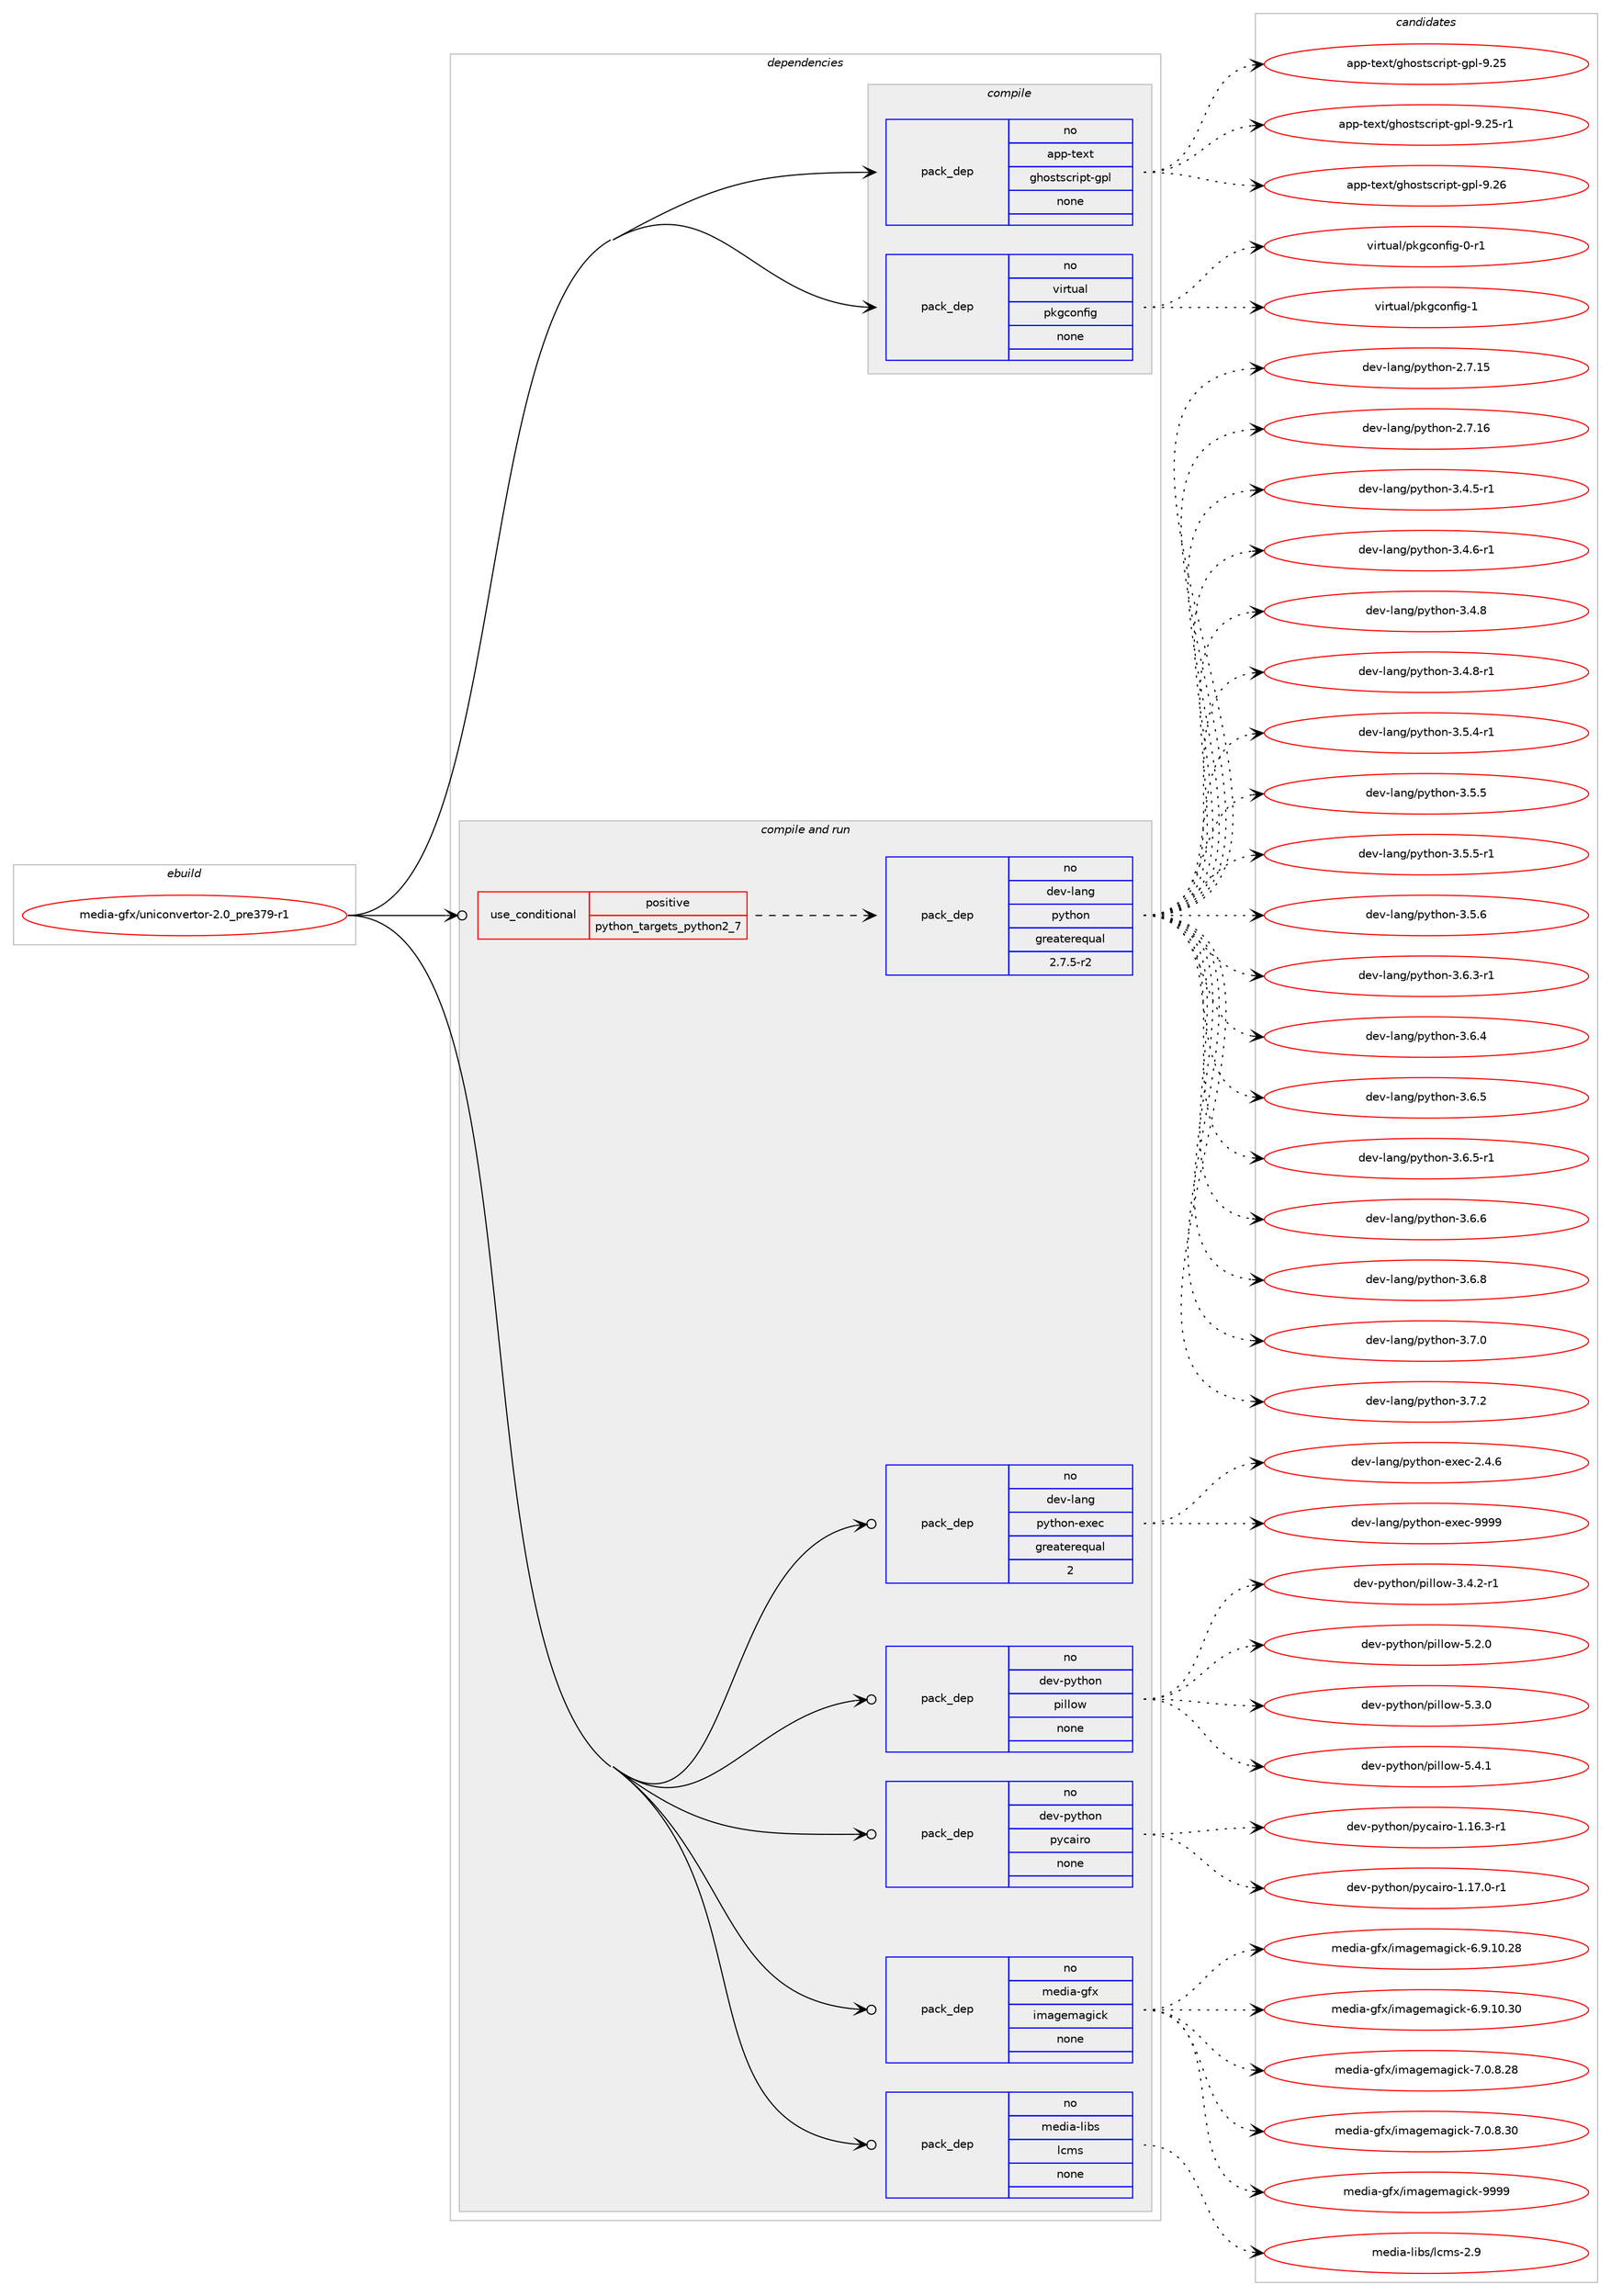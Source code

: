 digraph prolog {

# *************
# Graph options
# *************

newrank=true;
concentrate=true;
compound=true;
graph [rankdir=LR,fontname=Helvetica,fontsize=10,ranksep=1.5];#, ranksep=2.5, nodesep=0.2];
edge  [arrowhead=vee];
node  [fontname=Helvetica,fontsize=10];

# **********
# The ebuild
# **********

subgraph cluster_leftcol {
color=gray;
rank=same;
label=<<i>ebuild</i>>;
id [label="media-gfx/uniconvertor-2.0_pre379-r1", color=red, width=4, href="../media-gfx/uniconvertor-2.0_pre379-r1.svg"];
}

# ****************
# The dependencies
# ****************

subgraph cluster_midcol {
color=gray;
label=<<i>dependencies</i>>;
subgraph cluster_compile {
fillcolor="#eeeeee";
style=filled;
label=<<i>compile</i>>;
subgraph pack1149205 {
dependency1608190 [label=<<TABLE BORDER="0" CELLBORDER="1" CELLSPACING="0" CELLPADDING="4" WIDTH="220"><TR><TD ROWSPAN="6" CELLPADDING="30">pack_dep</TD></TR><TR><TD WIDTH="110">no</TD></TR><TR><TD>app-text</TD></TR><TR><TD>ghostscript-gpl</TD></TR><TR><TD>none</TD></TR><TR><TD></TD></TR></TABLE>>, shape=none, color=blue];
}
id:e -> dependency1608190:w [weight=20,style="solid",arrowhead="vee"];
subgraph pack1149206 {
dependency1608191 [label=<<TABLE BORDER="0" CELLBORDER="1" CELLSPACING="0" CELLPADDING="4" WIDTH="220"><TR><TD ROWSPAN="6" CELLPADDING="30">pack_dep</TD></TR><TR><TD WIDTH="110">no</TD></TR><TR><TD>virtual</TD></TR><TR><TD>pkgconfig</TD></TR><TR><TD>none</TD></TR><TR><TD></TD></TR></TABLE>>, shape=none, color=blue];
}
id:e -> dependency1608191:w [weight=20,style="solid",arrowhead="vee"];
}
subgraph cluster_compileandrun {
fillcolor="#eeeeee";
style=filled;
label=<<i>compile and run</i>>;
subgraph cond433347 {
dependency1608192 [label=<<TABLE BORDER="0" CELLBORDER="1" CELLSPACING="0" CELLPADDING="4"><TR><TD ROWSPAN="3" CELLPADDING="10">use_conditional</TD></TR><TR><TD>positive</TD></TR><TR><TD>python_targets_python2_7</TD></TR></TABLE>>, shape=none, color=red];
subgraph pack1149207 {
dependency1608193 [label=<<TABLE BORDER="0" CELLBORDER="1" CELLSPACING="0" CELLPADDING="4" WIDTH="220"><TR><TD ROWSPAN="6" CELLPADDING="30">pack_dep</TD></TR><TR><TD WIDTH="110">no</TD></TR><TR><TD>dev-lang</TD></TR><TR><TD>python</TD></TR><TR><TD>greaterequal</TD></TR><TR><TD>2.7.5-r2</TD></TR></TABLE>>, shape=none, color=blue];
}
dependency1608192:e -> dependency1608193:w [weight=20,style="dashed",arrowhead="vee"];
}
id:e -> dependency1608192:w [weight=20,style="solid",arrowhead="odotvee"];
subgraph pack1149208 {
dependency1608194 [label=<<TABLE BORDER="0" CELLBORDER="1" CELLSPACING="0" CELLPADDING="4" WIDTH="220"><TR><TD ROWSPAN="6" CELLPADDING="30">pack_dep</TD></TR><TR><TD WIDTH="110">no</TD></TR><TR><TD>dev-lang</TD></TR><TR><TD>python-exec</TD></TR><TR><TD>greaterequal</TD></TR><TR><TD>2</TD></TR></TABLE>>, shape=none, color=blue];
}
id:e -> dependency1608194:w [weight=20,style="solid",arrowhead="odotvee"];
subgraph pack1149209 {
dependency1608195 [label=<<TABLE BORDER="0" CELLBORDER="1" CELLSPACING="0" CELLPADDING="4" WIDTH="220"><TR><TD ROWSPAN="6" CELLPADDING="30">pack_dep</TD></TR><TR><TD WIDTH="110">no</TD></TR><TR><TD>dev-python</TD></TR><TR><TD>pillow</TD></TR><TR><TD>none</TD></TR><TR><TD></TD></TR></TABLE>>, shape=none, color=blue];
}
id:e -> dependency1608195:w [weight=20,style="solid",arrowhead="odotvee"];
subgraph pack1149210 {
dependency1608196 [label=<<TABLE BORDER="0" CELLBORDER="1" CELLSPACING="0" CELLPADDING="4" WIDTH="220"><TR><TD ROWSPAN="6" CELLPADDING="30">pack_dep</TD></TR><TR><TD WIDTH="110">no</TD></TR><TR><TD>dev-python</TD></TR><TR><TD>pycairo</TD></TR><TR><TD>none</TD></TR><TR><TD></TD></TR></TABLE>>, shape=none, color=blue];
}
id:e -> dependency1608196:w [weight=20,style="solid",arrowhead="odotvee"];
subgraph pack1149211 {
dependency1608197 [label=<<TABLE BORDER="0" CELLBORDER="1" CELLSPACING="0" CELLPADDING="4" WIDTH="220"><TR><TD ROWSPAN="6" CELLPADDING="30">pack_dep</TD></TR><TR><TD WIDTH="110">no</TD></TR><TR><TD>media-gfx</TD></TR><TR><TD>imagemagick</TD></TR><TR><TD>none</TD></TR><TR><TD></TD></TR></TABLE>>, shape=none, color=blue];
}
id:e -> dependency1608197:w [weight=20,style="solid",arrowhead="odotvee"];
subgraph pack1149212 {
dependency1608198 [label=<<TABLE BORDER="0" CELLBORDER="1" CELLSPACING="0" CELLPADDING="4" WIDTH="220"><TR><TD ROWSPAN="6" CELLPADDING="30">pack_dep</TD></TR><TR><TD WIDTH="110">no</TD></TR><TR><TD>media-libs</TD></TR><TR><TD>lcms</TD></TR><TR><TD>none</TD></TR><TR><TD></TD></TR></TABLE>>, shape=none, color=blue];
}
id:e -> dependency1608198:w [weight=20,style="solid",arrowhead="odotvee"];
}
subgraph cluster_run {
fillcolor="#eeeeee";
style=filled;
label=<<i>run</i>>;
}
}

# **************
# The candidates
# **************

subgraph cluster_choices {
rank=same;
color=gray;
label=<<i>candidates</i>>;

subgraph choice1149205 {
color=black;
nodesep=1;
choice97112112451161011201164710310411111511611599114105112116451031121084557465053 [label="app-text/ghostscript-gpl-9.25", color=red, width=4,href="../app-text/ghostscript-gpl-9.25.svg"];
choice971121124511610112011647103104111115116115991141051121164510311210845574650534511449 [label="app-text/ghostscript-gpl-9.25-r1", color=red, width=4,href="../app-text/ghostscript-gpl-9.25-r1.svg"];
choice97112112451161011201164710310411111511611599114105112116451031121084557465054 [label="app-text/ghostscript-gpl-9.26", color=red, width=4,href="../app-text/ghostscript-gpl-9.26.svg"];
dependency1608190:e -> choice97112112451161011201164710310411111511611599114105112116451031121084557465053:w [style=dotted,weight="100"];
dependency1608190:e -> choice971121124511610112011647103104111115116115991141051121164510311210845574650534511449:w [style=dotted,weight="100"];
dependency1608190:e -> choice97112112451161011201164710310411111511611599114105112116451031121084557465054:w [style=dotted,weight="100"];
}
subgraph choice1149206 {
color=black;
nodesep=1;
choice11810511411611797108471121071039911111010210510345484511449 [label="virtual/pkgconfig-0-r1", color=red, width=4,href="../virtual/pkgconfig-0-r1.svg"];
choice1181051141161179710847112107103991111101021051034549 [label="virtual/pkgconfig-1", color=red, width=4,href="../virtual/pkgconfig-1.svg"];
dependency1608191:e -> choice11810511411611797108471121071039911111010210510345484511449:w [style=dotted,weight="100"];
dependency1608191:e -> choice1181051141161179710847112107103991111101021051034549:w [style=dotted,weight="100"];
}
subgraph choice1149207 {
color=black;
nodesep=1;
choice10010111845108971101034711212111610411111045504655464953 [label="dev-lang/python-2.7.15", color=red, width=4,href="../dev-lang/python-2.7.15.svg"];
choice10010111845108971101034711212111610411111045504655464954 [label="dev-lang/python-2.7.16", color=red, width=4,href="../dev-lang/python-2.7.16.svg"];
choice1001011184510897110103471121211161041111104551465246534511449 [label="dev-lang/python-3.4.5-r1", color=red, width=4,href="../dev-lang/python-3.4.5-r1.svg"];
choice1001011184510897110103471121211161041111104551465246544511449 [label="dev-lang/python-3.4.6-r1", color=red, width=4,href="../dev-lang/python-3.4.6-r1.svg"];
choice100101118451089711010347112121116104111110455146524656 [label="dev-lang/python-3.4.8", color=red, width=4,href="../dev-lang/python-3.4.8.svg"];
choice1001011184510897110103471121211161041111104551465246564511449 [label="dev-lang/python-3.4.8-r1", color=red, width=4,href="../dev-lang/python-3.4.8-r1.svg"];
choice1001011184510897110103471121211161041111104551465346524511449 [label="dev-lang/python-3.5.4-r1", color=red, width=4,href="../dev-lang/python-3.5.4-r1.svg"];
choice100101118451089711010347112121116104111110455146534653 [label="dev-lang/python-3.5.5", color=red, width=4,href="../dev-lang/python-3.5.5.svg"];
choice1001011184510897110103471121211161041111104551465346534511449 [label="dev-lang/python-3.5.5-r1", color=red, width=4,href="../dev-lang/python-3.5.5-r1.svg"];
choice100101118451089711010347112121116104111110455146534654 [label="dev-lang/python-3.5.6", color=red, width=4,href="../dev-lang/python-3.5.6.svg"];
choice1001011184510897110103471121211161041111104551465446514511449 [label="dev-lang/python-3.6.3-r1", color=red, width=4,href="../dev-lang/python-3.6.3-r1.svg"];
choice100101118451089711010347112121116104111110455146544652 [label="dev-lang/python-3.6.4", color=red, width=4,href="../dev-lang/python-3.6.4.svg"];
choice100101118451089711010347112121116104111110455146544653 [label="dev-lang/python-3.6.5", color=red, width=4,href="../dev-lang/python-3.6.5.svg"];
choice1001011184510897110103471121211161041111104551465446534511449 [label="dev-lang/python-3.6.5-r1", color=red, width=4,href="../dev-lang/python-3.6.5-r1.svg"];
choice100101118451089711010347112121116104111110455146544654 [label="dev-lang/python-3.6.6", color=red, width=4,href="../dev-lang/python-3.6.6.svg"];
choice100101118451089711010347112121116104111110455146544656 [label="dev-lang/python-3.6.8", color=red, width=4,href="../dev-lang/python-3.6.8.svg"];
choice100101118451089711010347112121116104111110455146554648 [label="dev-lang/python-3.7.0", color=red, width=4,href="../dev-lang/python-3.7.0.svg"];
choice100101118451089711010347112121116104111110455146554650 [label="dev-lang/python-3.7.2", color=red, width=4,href="../dev-lang/python-3.7.2.svg"];
dependency1608193:e -> choice10010111845108971101034711212111610411111045504655464953:w [style=dotted,weight="100"];
dependency1608193:e -> choice10010111845108971101034711212111610411111045504655464954:w [style=dotted,weight="100"];
dependency1608193:e -> choice1001011184510897110103471121211161041111104551465246534511449:w [style=dotted,weight="100"];
dependency1608193:e -> choice1001011184510897110103471121211161041111104551465246544511449:w [style=dotted,weight="100"];
dependency1608193:e -> choice100101118451089711010347112121116104111110455146524656:w [style=dotted,weight="100"];
dependency1608193:e -> choice1001011184510897110103471121211161041111104551465246564511449:w [style=dotted,weight="100"];
dependency1608193:e -> choice1001011184510897110103471121211161041111104551465346524511449:w [style=dotted,weight="100"];
dependency1608193:e -> choice100101118451089711010347112121116104111110455146534653:w [style=dotted,weight="100"];
dependency1608193:e -> choice1001011184510897110103471121211161041111104551465346534511449:w [style=dotted,weight="100"];
dependency1608193:e -> choice100101118451089711010347112121116104111110455146534654:w [style=dotted,weight="100"];
dependency1608193:e -> choice1001011184510897110103471121211161041111104551465446514511449:w [style=dotted,weight="100"];
dependency1608193:e -> choice100101118451089711010347112121116104111110455146544652:w [style=dotted,weight="100"];
dependency1608193:e -> choice100101118451089711010347112121116104111110455146544653:w [style=dotted,weight="100"];
dependency1608193:e -> choice1001011184510897110103471121211161041111104551465446534511449:w [style=dotted,weight="100"];
dependency1608193:e -> choice100101118451089711010347112121116104111110455146544654:w [style=dotted,weight="100"];
dependency1608193:e -> choice100101118451089711010347112121116104111110455146544656:w [style=dotted,weight="100"];
dependency1608193:e -> choice100101118451089711010347112121116104111110455146554648:w [style=dotted,weight="100"];
dependency1608193:e -> choice100101118451089711010347112121116104111110455146554650:w [style=dotted,weight="100"];
}
subgraph choice1149208 {
color=black;
nodesep=1;
choice1001011184510897110103471121211161041111104510112010199455046524654 [label="dev-lang/python-exec-2.4.6", color=red, width=4,href="../dev-lang/python-exec-2.4.6.svg"];
choice10010111845108971101034711212111610411111045101120101994557575757 [label="dev-lang/python-exec-9999", color=red, width=4,href="../dev-lang/python-exec-9999.svg"];
dependency1608194:e -> choice1001011184510897110103471121211161041111104510112010199455046524654:w [style=dotted,weight="100"];
dependency1608194:e -> choice10010111845108971101034711212111610411111045101120101994557575757:w [style=dotted,weight="100"];
}
subgraph choice1149209 {
color=black;
nodesep=1;
choice10010111845112121116104111110471121051081081111194551465246504511449 [label="dev-python/pillow-3.4.2-r1", color=red, width=4,href="../dev-python/pillow-3.4.2-r1.svg"];
choice1001011184511212111610411111047112105108108111119455346504648 [label="dev-python/pillow-5.2.0", color=red, width=4,href="../dev-python/pillow-5.2.0.svg"];
choice1001011184511212111610411111047112105108108111119455346514648 [label="dev-python/pillow-5.3.0", color=red, width=4,href="../dev-python/pillow-5.3.0.svg"];
choice1001011184511212111610411111047112105108108111119455346524649 [label="dev-python/pillow-5.4.1", color=red, width=4,href="../dev-python/pillow-5.4.1.svg"];
dependency1608195:e -> choice10010111845112121116104111110471121051081081111194551465246504511449:w [style=dotted,weight="100"];
dependency1608195:e -> choice1001011184511212111610411111047112105108108111119455346504648:w [style=dotted,weight="100"];
dependency1608195:e -> choice1001011184511212111610411111047112105108108111119455346514648:w [style=dotted,weight="100"];
dependency1608195:e -> choice1001011184511212111610411111047112105108108111119455346524649:w [style=dotted,weight="100"];
}
subgraph choice1149210 {
color=black;
nodesep=1;
choice10010111845112121116104111110471121219997105114111454946495446514511449 [label="dev-python/pycairo-1.16.3-r1", color=red, width=4,href="../dev-python/pycairo-1.16.3-r1.svg"];
choice10010111845112121116104111110471121219997105114111454946495546484511449 [label="dev-python/pycairo-1.17.0-r1", color=red, width=4,href="../dev-python/pycairo-1.17.0-r1.svg"];
dependency1608196:e -> choice10010111845112121116104111110471121219997105114111454946495446514511449:w [style=dotted,weight="100"];
dependency1608196:e -> choice10010111845112121116104111110471121219997105114111454946495546484511449:w [style=dotted,weight="100"];
}
subgraph choice1149211 {
color=black;
nodesep=1;
choice10910110010597451031021204710510997103101109971031059910745544657464948465056 [label="media-gfx/imagemagick-6.9.10.28", color=red, width=4,href="../media-gfx/imagemagick-6.9.10.28.svg"];
choice10910110010597451031021204710510997103101109971031059910745544657464948465148 [label="media-gfx/imagemagick-6.9.10.30", color=red, width=4,href="../media-gfx/imagemagick-6.9.10.30.svg"];
choice109101100105974510310212047105109971031011099710310599107455546484656465056 [label="media-gfx/imagemagick-7.0.8.28", color=red, width=4,href="../media-gfx/imagemagick-7.0.8.28.svg"];
choice109101100105974510310212047105109971031011099710310599107455546484656465148 [label="media-gfx/imagemagick-7.0.8.30", color=red, width=4,href="../media-gfx/imagemagick-7.0.8.30.svg"];
choice1091011001059745103102120471051099710310110997103105991074557575757 [label="media-gfx/imagemagick-9999", color=red, width=4,href="../media-gfx/imagemagick-9999.svg"];
dependency1608197:e -> choice10910110010597451031021204710510997103101109971031059910745544657464948465056:w [style=dotted,weight="100"];
dependency1608197:e -> choice10910110010597451031021204710510997103101109971031059910745544657464948465148:w [style=dotted,weight="100"];
dependency1608197:e -> choice109101100105974510310212047105109971031011099710310599107455546484656465056:w [style=dotted,weight="100"];
dependency1608197:e -> choice109101100105974510310212047105109971031011099710310599107455546484656465148:w [style=dotted,weight="100"];
dependency1608197:e -> choice1091011001059745103102120471051099710310110997103105991074557575757:w [style=dotted,weight="100"];
}
subgraph choice1149212 {
color=black;
nodesep=1;
choice109101100105974510810598115471089910911545504657 [label="media-libs/lcms-2.9", color=red, width=4,href="../media-libs/lcms-2.9.svg"];
dependency1608198:e -> choice109101100105974510810598115471089910911545504657:w [style=dotted,weight="100"];
}
}

}
